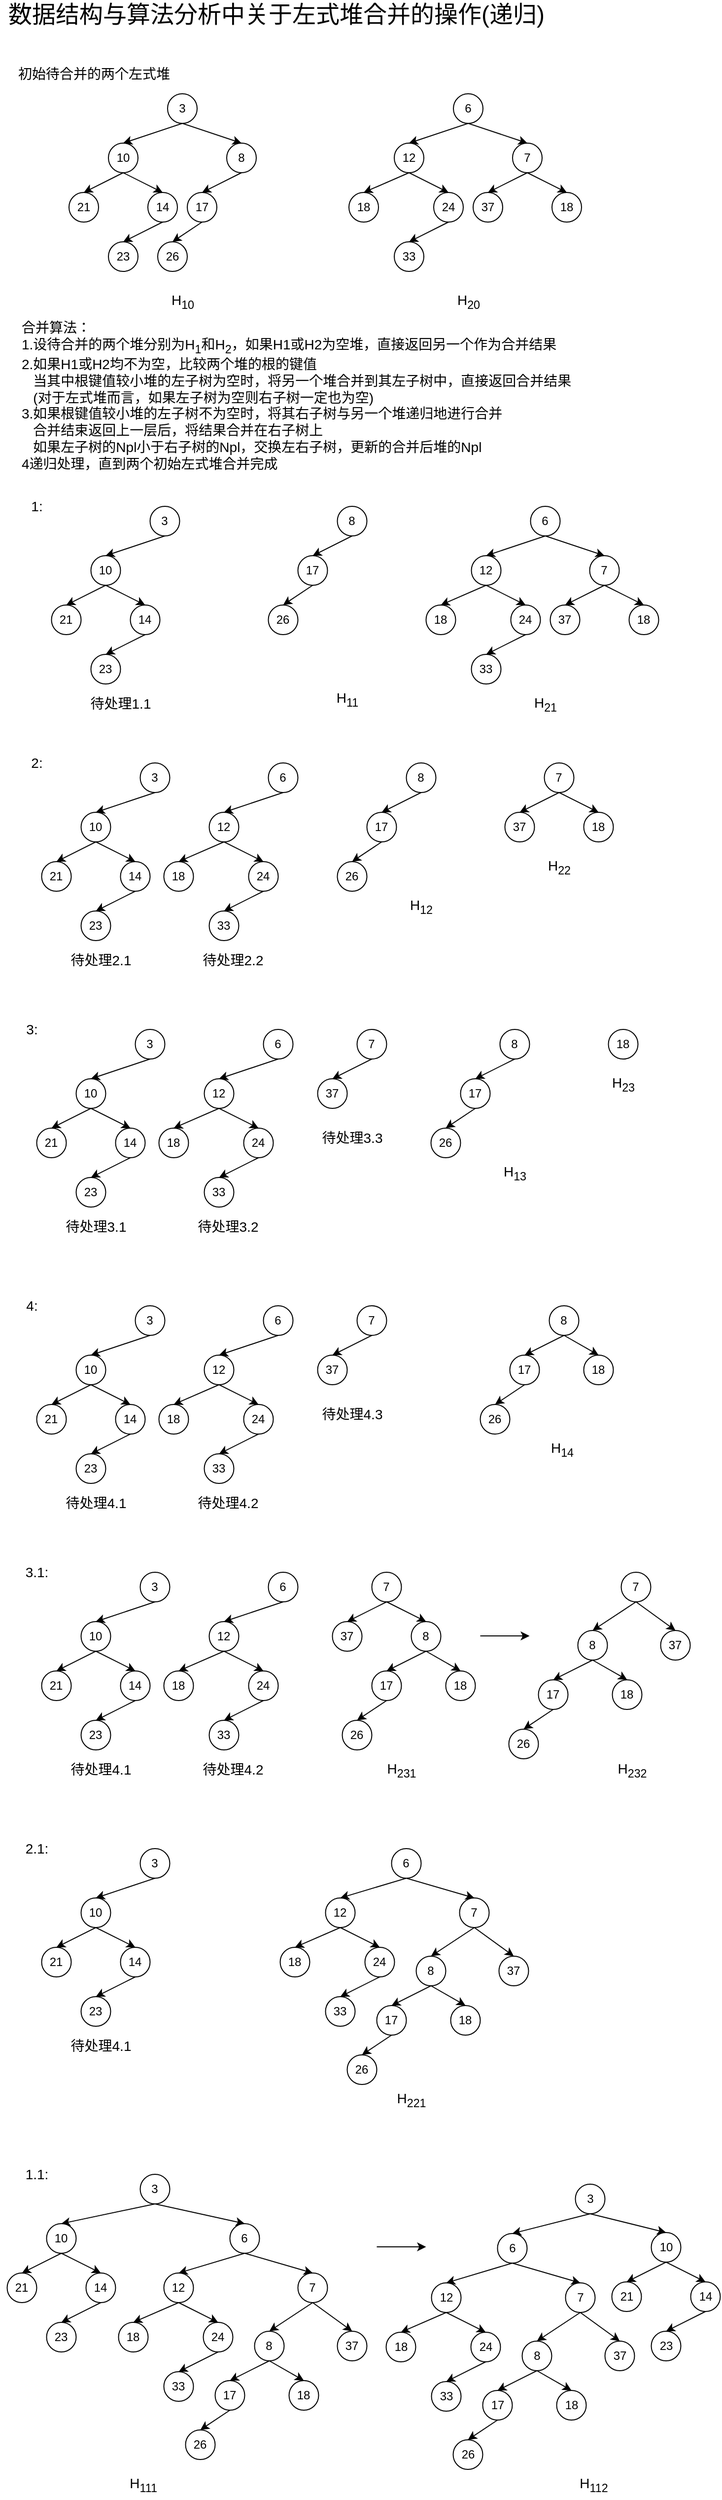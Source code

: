 <mxfile>
    <diagram id="YtzCFjeCD79viopKo0ag" name="第 1 页">
        <mxGraphModel dx="1302" dy="1060" grid="0" gridSize="10" guides="1" tooltips="1" connect="1" arrows="1" fold="1" page="1" pageScale="1" pageWidth="827" pageHeight="1169" math="0" shadow="0">
            <root>
                <mxCell id="0"/>
                <mxCell id="1" parent="0"/>
                <mxCell id="2" value="&lt;font style=&quot;font-size: 24px&quot;&gt;数据结构与算法分析中关于左式堆合并的操作(递归)&lt;/font&gt;" style="text;html=1;align=center;verticalAlign=middle;resizable=0;points=[];autosize=1;strokeColor=none;fillColor=none;" vertex="1" parent="1">
                    <mxGeometry x="70" y="90" width="560" height="20" as="geometry"/>
                </mxCell>
                <mxCell id="5" style="edgeStyle=none;html=1;exitX=0.5;exitY=1;exitDx=0;exitDy=0;entryX=0.5;entryY=0;entryDx=0;entryDy=0;" edge="1" parent="1" source="3" target="4">
                    <mxGeometry relative="1" as="geometry"/>
                </mxCell>
                <mxCell id="8" style="edgeStyle=none;html=1;exitX=0.5;exitY=1;exitDx=0;exitDy=0;entryX=0.5;entryY=0;entryDx=0;entryDy=0;" edge="1" parent="1" source="3" target="6">
                    <mxGeometry relative="1" as="geometry"/>
                </mxCell>
                <mxCell id="3" value="3" style="ellipse;whiteSpace=wrap;html=1;aspect=fixed;" vertex="1" parent="1">
                    <mxGeometry x="240" y="180" width="30" height="30" as="geometry"/>
                </mxCell>
                <mxCell id="10" style="edgeStyle=none;html=1;exitX=0.5;exitY=1;exitDx=0;exitDy=0;entryX=0.5;entryY=0;entryDx=0;entryDy=0;" edge="1" parent="1" source="4" target="9">
                    <mxGeometry relative="1" as="geometry"/>
                </mxCell>
                <mxCell id="12" style="edgeStyle=none;html=1;exitX=0.5;exitY=1;exitDx=0;exitDy=0;entryX=0.5;entryY=0;entryDx=0;entryDy=0;" edge="1" parent="1" source="4" target="11">
                    <mxGeometry relative="1" as="geometry"/>
                </mxCell>
                <mxCell id="4" value="10" style="ellipse;whiteSpace=wrap;html=1;aspect=fixed;" vertex="1" parent="1">
                    <mxGeometry x="180" y="230" width="30" height="30" as="geometry"/>
                </mxCell>
                <mxCell id="16" style="edgeStyle=none;html=1;exitX=0.5;exitY=1;exitDx=0;exitDy=0;entryX=0.5;entryY=0;entryDx=0;entryDy=0;" edge="1" parent="1" source="6" target="15">
                    <mxGeometry relative="1" as="geometry"/>
                </mxCell>
                <mxCell id="6" value="8" style="ellipse;whiteSpace=wrap;html=1;aspect=fixed;" vertex="1" parent="1">
                    <mxGeometry x="300" y="230" width="30" height="30" as="geometry"/>
                </mxCell>
                <mxCell id="9" value="21" style="ellipse;whiteSpace=wrap;html=1;aspect=fixed;" vertex="1" parent="1">
                    <mxGeometry x="140" y="280" width="30" height="30" as="geometry"/>
                </mxCell>
                <mxCell id="14" style="edgeStyle=none;html=1;exitX=0.5;exitY=1;exitDx=0;exitDy=0;entryX=0.5;entryY=0;entryDx=0;entryDy=0;" edge="1" parent="1" source="11" target="13">
                    <mxGeometry relative="1" as="geometry"/>
                </mxCell>
                <mxCell id="11" value="14" style="ellipse;whiteSpace=wrap;html=1;aspect=fixed;" vertex="1" parent="1">
                    <mxGeometry x="220" y="280" width="30" height="30" as="geometry"/>
                </mxCell>
                <mxCell id="13" value="23" style="ellipse;whiteSpace=wrap;html=1;aspect=fixed;" vertex="1" parent="1">
                    <mxGeometry x="180" y="330" width="30" height="30" as="geometry"/>
                </mxCell>
                <mxCell id="18" style="edgeStyle=none;html=1;exitX=0.5;exitY=1;exitDx=0;exitDy=0;entryX=0.5;entryY=0;entryDx=0;entryDy=0;" edge="1" parent="1" source="15" target="17">
                    <mxGeometry relative="1" as="geometry"/>
                </mxCell>
                <mxCell id="15" value="17" style="ellipse;whiteSpace=wrap;html=1;aspect=fixed;" vertex="1" parent="1">
                    <mxGeometry x="260" y="280" width="30" height="30" as="geometry"/>
                </mxCell>
                <mxCell id="17" value="26" style="ellipse;whiteSpace=wrap;html=1;aspect=fixed;" vertex="1" parent="1">
                    <mxGeometry x="230" y="330" width="30" height="30" as="geometry"/>
                </mxCell>
                <mxCell id="28" style="edgeStyle=none;html=1;exitX=0.5;exitY=1;exitDx=0;exitDy=0;entryX=0.5;entryY=0;entryDx=0;entryDy=0;" edge="1" parent="1" source="19" target="27">
                    <mxGeometry relative="1" as="geometry"/>
                </mxCell>
                <mxCell id="29" style="edgeStyle=none;html=1;exitX=0.5;exitY=1;exitDx=0;exitDy=0;entryX=0.5;entryY=0;entryDx=0;entryDy=0;" edge="1" parent="1" source="19" target="26">
                    <mxGeometry relative="1" as="geometry"/>
                </mxCell>
                <mxCell id="19" value="6" style="ellipse;whiteSpace=wrap;html=1;aspect=fixed;" vertex="1" parent="1">
                    <mxGeometry x="530" y="180" width="30" height="30" as="geometry"/>
                </mxCell>
                <mxCell id="21" value="33" style="ellipse;whiteSpace=wrap;html=1;aspect=fixed;" vertex="1" parent="1">
                    <mxGeometry x="470" y="330" width="30" height="30" as="geometry"/>
                </mxCell>
                <mxCell id="22" value="18" style="ellipse;whiteSpace=wrap;html=1;aspect=fixed;" vertex="1" parent="1">
                    <mxGeometry x="630" y="280" width="30" height="30" as="geometry"/>
                </mxCell>
                <mxCell id="23" value="37" style="ellipse;whiteSpace=wrap;html=1;aspect=fixed;" vertex="1" parent="1">
                    <mxGeometry x="550" y="280" width="30" height="30" as="geometry"/>
                </mxCell>
                <mxCell id="36" style="edgeStyle=none;html=1;exitX=0.5;exitY=1;exitDx=0;exitDy=0;entryX=0.5;entryY=0;entryDx=0;entryDy=0;" edge="1" parent="1" source="24" target="21">
                    <mxGeometry relative="1" as="geometry"/>
                </mxCell>
                <mxCell id="24" value="24" style="ellipse;whiteSpace=wrap;html=1;aspect=fixed;" vertex="1" parent="1">
                    <mxGeometry x="510" y="280" width="30" height="30" as="geometry"/>
                </mxCell>
                <mxCell id="25" value="18" style="ellipse;whiteSpace=wrap;html=1;aspect=fixed;" vertex="1" parent="1">
                    <mxGeometry x="424" y="280" width="30" height="30" as="geometry"/>
                </mxCell>
                <mxCell id="34" style="edgeStyle=none;html=1;exitX=0.5;exitY=1;exitDx=0;exitDy=0;entryX=0.5;entryY=0;entryDx=0;entryDy=0;" edge="1" parent="1" source="26" target="23">
                    <mxGeometry relative="1" as="geometry"/>
                </mxCell>
                <mxCell id="35" style="edgeStyle=none;html=1;exitX=0.5;exitY=1;exitDx=0;exitDy=0;entryX=0.5;entryY=0;entryDx=0;entryDy=0;" edge="1" parent="1" source="26" target="22">
                    <mxGeometry relative="1" as="geometry"/>
                </mxCell>
                <mxCell id="26" value="7" style="ellipse;whiteSpace=wrap;html=1;aspect=fixed;" vertex="1" parent="1">
                    <mxGeometry x="590" y="230" width="30" height="30" as="geometry"/>
                </mxCell>
                <mxCell id="31" style="edgeStyle=none;html=1;exitX=0.5;exitY=1;exitDx=0;exitDy=0;entryX=0.5;entryY=0;entryDx=0;entryDy=0;" edge="1" parent="1" source="27" target="25">
                    <mxGeometry relative="1" as="geometry"/>
                </mxCell>
                <mxCell id="33" style="edgeStyle=none;html=1;exitX=0.5;exitY=1;exitDx=0;exitDy=0;entryX=0.5;entryY=0;entryDx=0;entryDy=0;" edge="1" parent="1" source="27" target="24">
                    <mxGeometry relative="1" as="geometry"/>
                </mxCell>
                <mxCell id="27" value="12" style="ellipse;whiteSpace=wrap;html=1;aspect=fixed;" vertex="1" parent="1">
                    <mxGeometry x="470" y="230" width="30" height="30" as="geometry"/>
                </mxCell>
                <mxCell id="37" value="&lt;font style=&quot;font-size: 14px&quot;&gt;初始待合并的两个左式堆&lt;/font&gt;" style="text;html=1;align=center;verticalAlign=middle;resizable=0;points=[];autosize=1;strokeColor=none;fillColor=none;" vertex="1" parent="1">
                    <mxGeometry x="80" y="150" width="170" height="20" as="geometry"/>
                </mxCell>
                <mxCell id="38" value="合并算法：&lt;br&gt;1.设待合并的两个堆分别为H&lt;sub&gt;1&lt;/sub&gt;和H&lt;sub&gt;2&lt;/sub&gt;，如果H1或H2为空堆，直接返回另一个作为合并结果&lt;br&gt;2.如果H1或H2均不为空，比较两个堆的根的键值&lt;br&gt;&amp;nbsp; &amp;nbsp;当其中根键值较小堆的左子树为空时，将另一个堆合并到其左子树中，直接返回合并结果&lt;br&gt;&amp;nbsp; &amp;nbsp;(对于左式堆而言，如果左子树为空则右子树一定也为空)&lt;br&gt;3.如果根键值较小堆的左子树不为空时，将其右子树与另一个堆递归地进行合并&lt;br&gt;&amp;nbsp; &amp;nbsp;合并结束返回上一层后，将结果合并在右子树上&lt;br&gt;&amp;nbsp; &amp;nbsp;如果左子树的Npl小于右子树的Npl，交换左右子树，更新的合并后堆的Npl&lt;br&gt;4递归处理，直到两个初始左式堆合并完成" style="text;html=1;align=left;verticalAlign=middle;resizable=0;points=[];autosize=1;strokeColor=none;fillColor=none;fontSize=14;" vertex="1" parent="1">
                    <mxGeometry x="90.25" y="405" width="568" height="161" as="geometry"/>
                </mxCell>
                <mxCell id="39" value="H&lt;sub&gt;10&lt;/sub&gt;" style="text;html=1;align=center;verticalAlign=middle;resizable=0;points=[];autosize=1;strokeColor=none;fillColor=none;fontSize=14;" vertex="1" parent="1">
                    <mxGeometry x="235" y="375" width="40" height="30" as="geometry"/>
                </mxCell>
                <mxCell id="40" value="H&lt;sub&gt;20&lt;/sub&gt;" style="text;html=1;align=center;verticalAlign=middle;resizable=0;points=[];autosize=1;strokeColor=none;fillColor=none;fontSize=14;" vertex="1" parent="1">
                    <mxGeometry x="525" y="375" width="40" height="30" as="geometry"/>
                </mxCell>
                <mxCell id="41" style="edgeStyle=none;html=1;exitX=0.5;exitY=1;exitDx=0;exitDy=0;entryX=0.5;entryY=0;entryDx=0;entryDy=0;" edge="1" parent="1" source="43" target="46">
                    <mxGeometry relative="1" as="geometry"/>
                </mxCell>
                <mxCell id="43" value="3" style="ellipse;whiteSpace=wrap;html=1;aspect=fixed;" vertex="1" parent="1">
                    <mxGeometry x="222.25" y="598" width="30" height="30" as="geometry"/>
                </mxCell>
                <mxCell id="44" style="edgeStyle=none;html=1;exitX=0.5;exitY=1;exitDx=0;exitDy=0;entryX=0.5;entryY=0;entryDx=0;entryDy=0;" edge="1" parent="1" source="46" target="49">
                    <mxGeometry relative="1" as="geometry"/>
                </mxCell>
                <mxCell id="45" style="edgeStyle=none;html=1;exitX=0.5;exitY=1;exitDx=0;exitDy=0;entryX=0.5;entryY=0;entryDx=0;entryDy=0;" edge="1" parent="1" source="46" target="51">
                    <mxGeometry relative="1" as="geometry"/>
                </mxCell>
                <mxCell id="46" value="10" style="ellipse;whiteSpace=wrap;html=1;aspect=fixed;" vertex="1" parent="1">
                    <mxGeometry x="162.25" y="648" width="30" height="30" as="geometry"/>
                </mxCell>
                <mxCell id="47" style="edgeStyle=none;html=1;exitX=0.5;exitY=1;exitDx=0;exitDy=0;entryX=0.5;entryY=0;entryDx=0;entryDy=0;" edge="1" parent="1" source="48" target="54">
                    <mxGeometry relative="1" as="geometry"/>
                </mxCell>
                <mxCell id="48" value="8" style="ellipse;whiteSpace=wrap;html=1;aspect=fixed;" vertex="1" parent="1">
                    <mxGeometry x="412.25" y="598" width="30" height="30" as="geometry"/>
                </mxCell>
                <mxCell id="49" value="21" style="ellipse;whiteSpace=wrap;html=1;aspect=fixed;" vertex="1" parent="1">
                    <mxGeometry x="122.25" y="698" width="30" height="30" as="geometry"/>
                </mxCell>
                <mxCell id="50" style="edgeStyle=none;html=1;exitX=0.5;exitY=1;exitDx=0;exitDy=0;entryX=0.5;entryY=0;entryDx=0;entryDy=0;" edge="1" parent="1" source="51" target="52">
                    <mxGeometry relative="1" as="geometry"/>
                </mxCell>
                <mxCell id="51" value="14" style="ellipse;whiteSpace=wrap;html=1;aspect=fixed;" vertex="1" parent="1">
                    <mxGeometry x="202.25" y="698" width="30" height="30" as="geometry"/>
                </mxCell>
                <mxCell id="52" value="23" style="ellipse;whiteSpace=wrap;html=1;aspect=fixed;" vertex="1" parent="1">
                    <mxGeometry x="162.25" y="748" width="30" height="30" as="geometry"/>
                </mxCell>
                <mxCell id="53" style="edgeStyle=none;html=1;exitX=0.5;exitY=1;exitDx=0;exitDy=0;entryX=0.5;entryY=0;entryDx=0;entryDy=0;" edge="1" parent="1" source="54" target="55">
                    <mxGeometry relative="1" as="geometry"/>
                </mxCell>
                <mxCell id="54" value="17" style="ellipse;whiteSpace=wrap;html=1;aspect=fixed;" vertex="1" parent="1">
                    <mxGeometry x="372.25" y="648" width="30" height="30" as="geometry"/>
                </mxCell>
                <mxCell id="55" value="26" style="ellipse;whiteSpace=wrap;html=1;aspect=fixed;" vertex="1" parent="1">
                    <mxGeometry x="342.25" y="698" width="30" height="30" as="geometry"/>
                </mxCell>
                <mxCell id="56" style="edgeStyle=none;html=1;exitX=0.5;exitY=1;exitDx=0;exitDy=0;entryX=0.5;entryY=0;entryDx=0;entryDy=0;" edge="1" parent="1" source="58" target="70">
                    <mxGeometry relative="1" as="geometry"/>
                </mxCell>
                <mxCell id="57" style="edgeStyle=none;html=1;exitX=0.5;exitY=1;exitDx=0;exitDy=0;entryX=0.5;entryY=0;entryDx=0;entryDy=0;" edge="1" parent="1" source="58" target="67">
                    <mxGeometry relative="1" as="geometry"/>
                </mxCell>
                <mxCell id="58" value="6" style="ellipse;whiteSpace=wrap;html=1;aspect=fixed;" vertex="1" parent="1">
                    <mxGeometry x="608.25" y="598" width="30" height="30" as="geometry"/>
                </mxCell>
                <mxCell id="59" value="33" style="ellipse;whiteSpace=wrap;html=1;aspect=fixed;" vertex="1" parent="1">
                    <mxGeometry x="548.25" y="748" width="30" height="30" as="geometry"/>
                </mxCell>
                <mxCell id="60" value="18" style="ellipse;whiteSpace=wrap;html=1;aspect=fixed;" vertex="1" parent="1">
                    <mxGeometry x="708.25" y="698" width="30" height="30" as="geometry"/>
                </mxCell>
                <mxCell id="61" value="37" style="ellipse;whiteSpace=wrap;html=1;aspect=fixed;" vertex="1" parent="1">
                    <mxGeometry x="628.25" y="698" width="30" height="30" as="geometry"/>
                </mxCell>
                <mxCell id="62" style="edgeStyle=none;html=1;exitX=0.5;exitY=1;exitDx=0;exitDy=0;entryX=0.5;entryY=0;entryDx=0;entryDy=0;" edge="1" parent="1" source="63" target="59">
                    <mxGeometry relative="1" as="geometry"/>
                </mxCell>
                <mxCell id="63" value="24" style="ellipse;whiteSpace=wrap;html=1;aspect=fixed;" vertex="1" parent="1">
                    <mxGeometry x="588.25" y="698" width="30" height="30" as="geometry"/>
                </mxCell>
                <mxCell id="64" value="18" style="ellipse;whiteSpace=wrap;html=1;aspect=fixed;" vertex="1" parent="1">
                    <mxGeometry x="502.25" y="698" width="30" height="30" as="geometry"/>
                </mxCell>
                <mxCell id="65" style="edgeStyle=none;html=1;exitX=0.5;exitY=1;exitDx=0;exitDy=0;entryX=0.5;entryY=0;entryDx=0;entryDy=0;" edge="1" parent="1" source="67" target="61">
                    <mxGeometry relative="1" as="geometry"/>
                </mxCell>
                <mxCell id="66" style="edgeStyle=none;html=1;exitX=0.5;exitY=1;exitDx=0;exitDy=0;entryX=0.5;entryY=0;entryDx=0;entryDy=0;" edge="1" parent="1" source="67" target="60">
                    <mxGeometry relative="1" as="geometry"/>
                </mxCell>
                <mxCell id="67" value="7" style="ellipse;whiteSpace=wrap;html=1;aspect=fixed;" vertex="1" parent="1">
                    <mxGeometry x="668.25" y="648" width="30" height="30" as="geometry"/>
                </mxCell>
                <mxCell id="68" style="edgeStyle=none;html=1;exitX=0.5;exitY=1;exitDx=0;exitDy=0;entryX=0.5;entryY=0;entryDx=0;entryDy=0;" edge="1" parent="1" source="70" target="64">
                    <mxGeometry relative="1" as="geometry"/>
                </mxCell>
                <mxCell id="69" style="edgeStyle=none;html=1;exitX=0.5;exitY=1;exitDx=0;exitDy=0;entryX=0.5;entryY=0;entryDx=0;entryDy=0;" edge="1" parent="1" source="70" target="63">
                    <mxGeometry relative="1" as="geometry"/>
                </mxCell>
                <mxCell id="70" value="12" style="ellipse;whiteSpace=wrap;html=1;aspect=fixed;" vertex="1" parent="1">
                    <mxGeometry x="548.25" y="648" width="30" height="30" as="geometry"/>
                </mxCell>
                <mxCell id="71" value="待处理1.1" style="text;html=1;align=center;verticalAlign=middle;resizable=0;points=[];autosize=1;strokeColor=none;fillColor=none;fontSize=14;" vertex="1" parent="1">
                    <mxGeometry x="152.25" y="788" width="80" height="20" as="geometry"/>
                </mxCell>
                <mxCell id="72" value="H&lt;sub&gt;11&lt;/sub&gt;" style="text;html=1;align=center;verticalAlign=middle;resizable=0;points=[];autosize=1;strokeColor=none;fillColor=none;fontSize=14;" vertex="1" parent="1">
                    <mxGeometry x="402.25" y="778" width="40" height="30" as="geometry"/>
                </mxCell>
                <mxCell id="73" value="H&lt;sub&gt;21&lt;/sub&gt;" style="text;html=1;align=center;verticalAlign=middle;resizable=0;points=[];autosize=1;strokeColor=none;fillColor=none;fontSize=14;" vertex="1" parent="1">
                    <mxGeometry x="603.25" y="783" width="40" height="30" as="geometry"/>
                </mxCell>
                <mxCell id="74" value="1:" style="text;html=1;align=center;verticalAlign=middle;resizable=0;points=[];autosize=1;strokeColor=none;fillColor=none;fontSize=14;" vertex="1" parent="1">
                    <mxGeometry x="92.25" y="588" width="30" height="20" as="geometry"/>
                </mxCell>
                <mxCell id="75" value="2:" style="text;html=1;align=center;verticalAlign=middle;resizable=0;points=[];autosize=1;strokeColor=none;fillColor=none;fontSize=14;" vertex="1" parent="1">
                    <mxGeometry x="92.25" y="848" width="30" height="20" as="geometry"/>
                </mxCell>
                <mxCell id="76" style="edgeStyle=none;html=1;exitX=0.5;exitY=1;exitDx=0;exitDy=0;entryX=0.5;entryY=0;entryDx=0;entryDy=0;" edge="1" parent="1" source="77" target="80">
                    <mxGeometry relative="1" as="geometry"/>
                </mxCell>
                <mxCell id="77" value="3" style="ellipse;whiteSpace=wrap;html=1;aspect=fixed;" vertex="1" parent="1">
                    <mxGeometry x="212.25" y="858" width="30" height="30" as="geometry"/>
                </mxCell>
                <mxCell id="78" style="edgeStyle=none;html=1;exitX=0.5;exitY=1;exitDx=0;exitDy=0;entryX=0.5;entryY=0;entryDx=0;entryDy=0;" edge="1" parent="1" source="80" target="81">
                    <mxGeometry relative="1" as="geometry"/>
                </mxCell>
                <mxCell id="79" style="edgeStyle=none;html=1;exitX=0.5;exitY=1;exitDx=0;exitDy=0;entryX=0.5;entryY=0;entryDx=0;entryDy=0;" edge="1" parent="1" source="80" target="83">
                    <mxGeometry relative="1" as="geometry"/>
                </mxCell>
                <mxCell id="80" value="10" style="ellipse;whiteSpace=wrap;html=1;aspect=fixed;" vertex="1" parent="1">
                    <mxGeometry x="152.25" y="908" width="30" height="30" as="geometry"/>
                </mxCell>
                <mxCell id="81" value="21" style="ellipse;whiteSpace=wrap;html=1;aspect=fixed;" vertex="1" parent="1">
                    <mxGeometry x="112.25" y="958" width="30" height="30" as="geometry"/>
                </mxCell>
                <mxCell id="82" style="edgeStyle=none;html=1;exitX=0.5;exitY=1;exitDx=0;exitDy=0;entryX=0.5;entryY=0;entryDx=0;entryDy=0;" edge="1" parent="1" source="83" target="84">
                    <mxGeometry relative="1" as="geometry"/>
                </mxCell>
                <mxCell id="83" value="14" style="ellipse;whiteSpace=wrap;html=1;aspect=fixed;" vertex="1" parent="1">
                    <mxGeometry x="192.25" y="958" width="30" height="30" as="geometry"/>
                </mxCell>
                <mxCell id="84" value="23" style="ellipse;whiteSpace=wrap;html=1;aspect=fixed;" vertex="1" parent="1">
                    <mxGeometry x="152.25" y="1008" width="30" height="30" as="geometry"/>
                </mxCell>
                <mxCell id="85" value="待处理2.1" style="text;html=1;align=center;verticalAlign=middle;resizable=0;points=[];autosize=1;strokeColor=none;fillColor=none;fontSize=14;" vertex="1" parent="1">
                    <mxGeometry x="132.25" y="1048" width="80" height="20" as="geometry"/>
                </mxCell>
                <mxCell id="86" style="edgeStyle=none;html=1;exitX=0.5;exitY=1;exitDx=0;exitDy=0;entryX=0.5;entryY=0;entryDx=0;entryDy=0;" edge="1" parent="1" source="87" target="94">
                    <mxGeometry relative="1" as="geometry"/>
                </mxCell>
                <mxCell id="87" value="6" style="ellipse;whiteSpace=wrap;html=1;aspect=fixed;" vertex="1" parent="1">
                    <mxGeometry x="342.25" y="858" width="30" height="30" as="geometry"/>
                </mxCell>
                <mxCell id="88" value="33" style="ellipse;whiteSpace=wrap;html=1;aspect=fixed;" vertex="1" parent="1">
                    <mxGeometry x="282.25" y="1008" width="30" height="30" as="geometry"/>
                </mxCell>
                <mxCell id="89" style="edgeStyle=none;html=1;exitX=0.5;exitY=1;exitDx=0;exitDy=0;entryX=0.5;entryY=0;entryDx=0;entryDy=0;" edge="1" parent="1" source="90" target="88">
                    <mxGeometry relative="1" as="geometry"/>
                </mxCell>
                <mxCell id="90" value="24" style="ellipse;whiteSpace=wrap;html=1;aspect=fixed;" vertex="1" parent="1">
                    <mxGeometry x="322.25" y="958" width="30" height="30" as="geometry"/>
                </mxCell>
                <mxCell id="91" value="18" style="ellipse;whiteSpace=wrap;html=1;aspect=fixed;" vertex="1" parent="1">
                    <mxGeometry x="236.25" y="958" width="30" height="30" as="geometry"/>
                </mxCell>
                <mxCell id="92" style="edgeStyle=none;html=1;exitX=0.5;exitY=1;exitDx=0;exitDy=0;entryX=0.5;entryY=0;entryDx=0;entryDy=0;" edge="1" parent="1" source="94" target="91">
                    <mxGeometry relative="1" as="geometry"/>
                </mxCell>
                <mxCell id="93" style="edgeStyle=none;html=1;exitX=0.5;exitY=1;exitDx=0;exitDy=0;entryX=0.5;entryY=0;entryDx=0;entryDy=0;" edge="1" parent="1" source="94" target="90">
                    <mxGeometry relative="1" as="geometry"/>
                </mxCell>
                <mxCell id="94" value="12" style="ellipse;whiteSpace=wrap;html=1;aspect=fixed;" vertex="1" parent="1">
                    <mxGeometry x="282.25" y="908" width="30" height="30" as="geometry"/>
                </mxCell>
                <mxCell id="114" value="待处理2.2" style="text;html=1;align=center;verticalAlign=middle;resizable=0;points=[];autosize=1;strokeColor=none;fillColor=none;fontSize=14;" vertex="1" parent="1">
                    <mxGeometry x="266.25" y="1048" width="80" height="20" as="geometry"/>
                </mxCell>
                <mxCell id="115" style="edgeStyle=none;html=1;exitX=0.5;exitY=1;exitDx=0;exitDy=0;entryX=0.5;entryY=0;entryDx=0;entryDy=0;" edge="1" parent="1" source="116" target="118">
                    <mxGeometry relative="1" as="geometry"/>
                </mxCell>
                <mxCell id="116" value="8" style="ellipse;whiteSpace=wrap;html=1;aspect=fixed;" vertex="1" parent="1">
                    <mxGeometry x="482.25" y="858" width="30" height="30" as="geometry"/>
                </mxCell>
                <mxCell id="117" style="edgeStyle=none;html=1;exitX=0.5;exitY=1;exitDx=0;exitDy=0;entryX=0.5;entryY=0;entryDx=0;entryDy=0;" edge="1" parent="1" source="118" target="119">
                    <mxGeometry relative="1" as="geometry"/>
                </mxCell>
                <mxCell id="118" value="17" style="ellipse;whiteSpace=wrap;html=1;aspect=fixed;" vertex="1" parent="1">
                    <mxGeometry x="442.25" y="908" width="30" height="30" as="geometry"/>
                </mxCell>
                <mxCell id="119" value="26" style="ellipse;whiteSpace=wrap;html=1;aspect=fixed;" vertex="1" parent="1">
                    <mxGeometry x="412.25" y="958" width="30" height="30" as="geometry"/>
                </mxCell>
                <mxCell id="120" value="H&lt;sub&gt;12&lt;/sub&gt;" style="text;html=1;align=center;verticalAlign=middle;resizable=0;points=[];autosize=1;strokeColor=none;fillColor=none;fontSize=14;" vertex="1" parent="1">
                    <mxGeometry x="477.25" y="988" width="40" height="30" as="geometry"/>
                </mxCell>
                <mxCell id="121" value="18" style="ellipse;whiteSpace=wrap;html=1;aspect=fixed;" vertex="1" parent="1">
                    <mxGeometry x="662.25" y="908" width="30" height="30" as="geometry"/>
                </mxCell>
                <mxCell id="122" value="37" style="ellipse;whiteSpace=wrap;html=1;aspect=fixed;" vertex="1" parent="1">
                    <mxGeometry x="582.25" y="908" width="30" height="30" as="geometry"/>
                </mxCell>
                <mxCell id="123" style="edgeStyle=none;html=1;exitX=0.5;exitY=1;exitDx=0;exitDy=0;entryX=0.5;entryY=0;entryDx=0;entryDy=0;" edge="1" parent="1" source="125" target="122">
                    <mxGeometry relative="1" as="geometry"/>
                </mxCell>
                <mxCell id="124" style="edgeStyle=none;html=1;exitX=0.5;exitY=1;exitDx=0;exitDy=0;entryX=0.5;entryY=0;entryDx=0;entryDy=0;" edge="1" parent="1" source="125" target="121">
                    <mxGeometry relative="1" as="geometry"/>
                </mxCell>
                <mxCell id="125" value="7" style="ellipse;whiteSpace=wrap;html=1;aspect=fixed;" vertex="1" parent="1">
                    <mxGeometry x="622.25" y="858" width="30" height="30" as="geometry"/>
                </mxCell>
                <mxCell id="126" value="H&lt;sub&gt;22&lt;/sub&gt;" style="text;html=1;align=center;verticalAlign=middle;resizable=0;points=[];autosize=1;strokeColor=none;fillColor=none;fontSize=14;" vertex="1" parent="1">
                    <mxGeometry x="617.25" y="948" width="40" height="30" as="geometry"/>
                </mxCell>
                <mxCell id="127" value="3:" style="text;html=1;align=center;verticalAlign=middle;resizable=0;points=[];autosize=1;strokeColor=none;fillColor=none;fontSize=14;" vertex="1" parent="1">
                    <mxGeometry x="87.25" y="1118" width="30" height="20" as="geometry"/>
                </mxCell>
                <mxCell id="128" style="edgeStyle=none;html=1;exitX=0.5;exitY=1;exitDx=0;exitDy=0;entryX=0.5;entryY=0;entryDx=0;entryDy=0;" edge="1" parent="1" source="129" target="132">
                    <mxGeometry relative="1" as="geometry"/>
                </mxCell>
                <mxCell id="129" value="3" style="ellipse;whiteSpace=wrap;html=1;aspect=fixed;" vertex="1" parent="1">
                    <mxGeometry x="207.25" y="1128" width="30" height="30" as="geometry"/>
                </mxCell>
                <mxCell id="130" style="edgeStyle=none;html=1;exitX=0.5;exitY=1;exitDx=0;exitDy=0;entryX=0.5;entryY=0;entryDx=0;entryDy=0;" edge="1" parent="1" source="132" target="133">
                    <mxGeometry relative="1" as="geometry"/>
                </mxCell>
                <mxCell id="131" style="edgeStyle=none;html=1;exitX=0.5;exitY=1;exitDx=0;exitDy=0;entryX=0.5;entryY=0;entryDx=0;entryDy=0;" edge="1" parent="1" source="132" target="135">
                    <mxGeometry relative="1" as="geometry"/>
                </mxCell>
                <mxCell id="132" value="10" style="ellipse;whiteSpace=wrap;html=1;aspect=fixed;" vertex="1" parent="1">
                    <mxGeometry x="147.25" y="1178" width="30" height="30" as="geometry"/>
                </mxCell>
                <mxCell id="133" value="21" style="ellipse;whiteSpace=wrap;html=1;aspect=fixed;" vertex="1" parent="1">
                    <mxGeometry x="107.25" y="1228" width="30" height="30" as="geometry"/>
                </mxCell>
                <mxCell id="134" style="edgeStyle=none;html=1;exitX=0.5;exitY=1;exitDx=0;exitDy=0;entryX=0.5;entryY=0;entryDx=0;entryDy=0;" edge="1" parent="1" source="135" target="136">
                    <mxGeometry relative="1" as="geometry"/>
                </mxCell>
                <mxCell id="135" value="14" style="ellipse;whiteSpace=wrap;html=1;aspect=fixed;" vertex="1" parent="1">
                    <mxGeometry x="187.25" y="1228" width="30" height="30" as="geometry"/>
                </mxCell>
                <mxCell id="136" value="23" style="ellipse;whiteSpace=wrap;html=1;aspect=fixed;" vertex="1" parent="1">
                    <mxGeometry x="147.25" y="1278" width="30" height="30" as="geometry"/>
                </mxCell>
                <mxCell id="137" value="待处理3.1" style="text;html=1;align=center;verticalAlign=middle;resizable=0;points=[];autosize=1;strokeColor=none;fillColor=none;fontSize=14;" vertex="1" parent="1">
                    <mxGeometry x="127.25" y="1318" width="80" height="20" as="geometry"/>
                </mxCell>
                <mxCell id="138" style="edgeStyle=none;html=1;exitX=0.5;exitY=1;exitDx=0;exitDy=0;entryX=0.5;entryY=0;entryDx=0;entryDy=0;" edge="1" parent="1" source="139" target="146">
                    <mxGeometry relative="1" as="geometry"/>
                </mxCell>
                <mxCell id="139" value="6" style="ellipse;whiteSpace=wrap;html=1;aspect=fixed;" vertex="1" parent="1">
                    <mxGeometry x="337.25" y="1128" width="30" height="30" as="geometry"/>
                </mxCell>
                <mxCell id="140" value="33" style="ellipse;whiteSpace=wrap;html=1;aspect=fixed;" vertex="1" parent="1">
                    <mxGeometry x="277.25" y="1278" width="30" height="30" as="geometry"/>
                </mxCell>
                <mxCell id="141" style="edgeStyle=none;html=1;exitX=0.5;exitY=1;exitDx=0;exitDy=0;entryX=0.5;entryY=0;entryDx=0;entryDy=0;" edge="1" parent="1" source="142" target="140">
                    <mxGeometry relative="1" as="geometry"/>
                </mxCell>
                <mxCell id="142" value="24" style="ellipse;whiteSpace=wrap;html=1;aspect=fixed;" vertex="1" parent="1">
                    <mxGeometry x="317.25" y="1228" width="30" height="30" as="geometry"/>
                </mxCell>
                <mxCell id="143" value="18" style="ellipse;whiteSpace=wrap;html=1;aspect=fixed;" vertex="1" parent="1">
                    <mxGeometry x="231.25" y="1228" width="30" height="30" as="geometry"/>
                </mxCell>
                <mxCell id="144" style="edgeStyle=none;html=1;exitX=0.5;exitY=1;exitDx=0;exitDy=0;entryX=0.5;entryY=0;entryDx=0;entryDy=0;" edge="1" parent="1" source="146" target="143">
                    <mxGeometry relative="1" as="geometry"/>
                </mxCell>
                <mxCell id="145" style="edgeStyle=none;html=1;exitX=0.5;exitY=1;exitDx=0;exitDy=0;entryX=0.5;entryY=0;entryDx=0;entryDy=0;" edge="1" parent="1" source="146" target="142">
                    <mxGeometry relative="1" as="geometry"/>
                </mxCell>
                <mxCell id="146" value="12" style="ellipse;whiteSpace=wrap;html=1;aspect=fixed;" vertex="1" parent="1">
                    <mxGeometry x="277.25" y="1178" width="30" height="30" as="geometry"/>
                </mxCell>
                <mxCell id="147" value="待处理3.2" style="text;html=1;align=center;verticalAlign=middle;resizable=0;points=[];autosize=1;strokeColor=none;fillColor=none;fontSize=14;" vertex="1" parent="1">
                    <mxGeometry x="261.25" y="1318" width="80" height="20" as="geometry"/>
                </mxCell>
                <mxCell id="148" style="edgeStyle=none;html=1;exitX=0.5;exitY=1;exitDx=0;exitDy=0;entryX=0.5;entryY=0;entryDx=0;entryDy=0;" edge="1" parent="1" source="149" target="151">
                    <mxGeometry relative="1" as="geometry"/>
                </mxCell>
                <mxCell id="149" value="8" style="ellipse;whiteSpace=wrap;html=1;aspect=fixed;" vertex="1" parent="1">
                    <mxGeometry x="577.25" y="1128" width="30" height="30" as="geometry"/>
                </mxCell>
                <mxCell id="150" style="edgeStyle=none;html=1;exitX=0.5;exitY=1;exitDx=0;exitDy=0;entryX=0.5;entryY=0;entryDx=0;entryDy=0;" edge="1" parent="1" source="151" target="152">
                    <mxGeometry relative="1" as="geometry"/>
                </mxCell>
                <mxCell id="151" value="17" style="ellipse;whiteSpace=wrap;html=1;aspect=fixed;" vertex="1" parent="1">
                    <mxGeometry x="537.25" y="1178" width="30" height="30" as="geometry"/>
                </mxCell>
                <mxCell id="152" value="26" style="ellipse;whiteSpace=wrap;html=1;aspect=fixed;" vertex="1" parent="1">
                    <mxGeometry x="507.25" y="1228" width="30" height="30" as="geometry"/>
                </mxCell>
                <mxCell id="153" value="H&lt;sub&gt;13&lt;/sub&gt;" style="text;html=1;align=center;verticalAlign=middle;resizable=0;points=[];autosize=1;strokeColor=none;fillColor=none;fontSize=14;" vertex="1" parent="1">
                    <mxGeometry x="572.25" y="1258" width="40" height="30" as="geometry"/>
                </mxCell>
                <mxCell id="154" value="18" style="ellipse;whiteSpace=wrap;html=1;aspect=fixed;" vertex="1" parent="1">
                    <mxGeometry x="687.25" y="1128" width="30" height="30" as="geometry"/>
                </mxCell>
                <mxCell id="155" value="37" style="ellipse;whiteSpace=wrap;html=1;aspect=fixed;" vertex="1" parent="1">
                    <mxGeometry x="392.25" y="1178" width="30" height="30" as="geometry"/>
                </mxCell>
                <mxCell id="156" style="edgeStyle=none;html=1;exitX=0.5;exitY=1;exitDx=0;exitDy=0;entryX=0.5;entryY=0;entryDx=0;entryDy=0;" edge="1" parent="1" source="158" target="155">
                    <mxGeometry relative="1" as="geometry"/>
                </mxCell>
                <mxCell id="158" value="7" style="ellipse;whiteSpace=wrap;html=1;aspect=fixed;" vertex="1" parent="1">
                    <mxGeometry x="432.25" y="1128" width="30" height="30" as="geometry"/>
                </mxCell>
                <mxCell id="159" value="H&lt;sub&gt;23&lt;/sub&gt;" style="text;html=1;align=center;verticalAlign=middle;resizable=0;points=[];autosize=1;strokeColor=none;fillColor=none;fontSize=14;" vertex="1" parent="1">
                    <mxGeometry x="682.25" y="1168" width="40" height="30" as="geometry"/>
                </mxCell>
                <mxCell id="160" value="待处理3.3" style="text;html=1;align=center;verticalAlign=middle;resizable=0;points=[];autosize=1;strokeColor=none;fillColor=none;fontSize=14;" vertex="1" parent="1">
                    <mxGeometry x="387.25" y="1228" width="80" height="20" as="geometry"/>
                </mxCell>
                <mxCell id="170" value="4:" style="text;html=1;align=center;verticalAlign=middle;resizable=0;points=[];autosize=1;strokeColor=none;fillColor=none;fontSize=14;" vertex="1" parent="1">
                    <mxGeometry x="87.25" y="1398" width="30" height="20" as="geometry"/>
                </mxCell>
                <mxCell id="171" style="edgeStyle=none;html=1;exitX=0.5;exitY=1;exitDx=0;exitDy=0;entryX=0.5;entryY=0;entryDx=0;entryDy=0;" edge="1" parent="1" source="172" target="175">
                    <mxGeometry relative="1" as="geometry"/>
                </mxCell>
                <mxCell id="172" value="3" style="ellipse;whiteSpace=wrap;html=1;aspect=fixed;" vertex="1" parent="1">
                    <mxGeometry x="207.25" y="1408" width="30" height="30" as="geometry"/>
                </mxCell>
                <mxCell id="173" style="edgeStyle=none;html=1;exitX=0.5;exitY=1;exitDx=0;exitDy=0;entryX=0.5;entryY=0;entryDx=0;entryDy=0;" edge="1" parent="1" source="175" target="176">
                    <mxGeometry relative="1" as="geometry"/>
                </mxCell>
                <mxCell id="174" style="edgeStyle=none;html=1;exitX=0.5;exitY=1;exitDx=0;exitDy=0;entryX=0.5;entryY=0;entryDx=0;entryDy=0;" edge="1" parent="1" source="175" target="178">
                    <mxGeometry relative="1" as="geometry"/>
                </mxCell>
                <mxCell id="175" value="10" style="ellipse;whiteSpace=wrap;html=1;aspect=fixed;" vertex="1" parent="1">
                    <mxGeometry x="147.25" y="1458" width="30" height="30" as="geometry"/>
                </mxCell>
                <mxCell id="176" value="21" style="ellipse;whiteSpace=wrap;html=1;aspect=fixed;" vertex="1" parent="1">
                    <mxGeometry x="107.25" y="1508" width="30" height="30" as="geometry"/>
                </mxCell>
                <mxCell id="177" style="edgeStyle=none;html=1;exitX=0.5;exitY=1;exitDx=0;exitDy=0;entryX=0.5;entryY=0;entryDx=0;entryDy=0;" edge="1" parent="1" source="178" target="179">
                    <mxGeometry relative="1" as="geometry"/>
                </mxCell>
                <mxCell id="178" value="14" style="ellipse;whiteSpace=wrap;html=1;aspect=fixed;" vertex="1" parent="1">
                    <mxGeometry x="187.25" y="1508" width="30" height="30" as="geometry"/>
                </mxCell>
                <mxCell id="179" value="23" style="ellipse;whiteSpace=wrap;html=1;aspect=fixed;" vertex="1" parent="1">
                    <mxGeometry x="147.25" y="1558" width="30" height="30" as="geometry"/>
                </mxCell>
                <mxCell id="180" value="待处理4.1" style="text;html=1;align=center;verticalAlign=middle;resizable=0;points=[];autosize=1;strokeColor=none;fillColor=none;fontSize=14;" vertex="1" parent="1">
                    <mxGeometry x="127.25" y="1598" width="80" height="20" as="geometry"/>
                </mxCell>
                <mxCell id="181" style="edgeStyle=none;html=1;exitX=0.5;exitY=1;exitDx=0;exitDy=0;entryX=0.5;entryY=0;entryDx=0;entryDy=0;" edge="1" parent="1" source="182" target="189">
                    <mxGeometry relative="1" as="geometry"/>
                </mxCell>
                <mxCell id="182" value="6" style="ellipse;whiteSpace=wrap;html=1;aspect=fixed;" vertex="1" parent="1">
                    <mxGeometry x="337.25" y="1408" width="30" height="30" as="geometry"/>
                </mxCell>
                <mxCell id="183" value="33" style="ellipse;whiteSpace=wrap;html=1;aspect=fixed;" vertex="1" parent="1">
                    <mxGeometry x="277.25" y="1558" width="30" height="30" as="geometry"/>
                </mxCell>
                <mxCell id="184" style="edgeStyle=none;html=1;exitX=0.5;exitY=1;exitDx=0;exitDy=0;entryX=0.5;entryY=0;entryDx=0;entryDy=0;" edge="1" parent="1" source="185" target="183">
                    <mxGeometry relative="1" as="geometry"/>
                </mxCell>
                <mxCell id="185" value="24" style="ellipse;whiteSpace=wrap;html=1;aspect=fixed;" vertex="1" parent="1">
                    <mxGeometry x="317.25" y="1508" width="30" height="30" as="geometry"/>
                </mxCell>
                <mxCell id="186" value="18" style="ellipse;whiteSpace=wrap;html=1;aspect=fixed;" vertex="1" parent="1">
                    <mxGeometry x="231.25" y="1508" width="30" height="30" as="geometry"/>
                </mxCell>
                <mxCell id="187" style="edgeStyle=none;html=1;exitX=0.5;exitY=1;exitDx=0;exitDy=0;entryX=0.5;entryY=0;entryDx=0;entryDy=0;" edge="1" parent="1" source="189" target="186">
                    <mxGeometry relative="1" as="geometry"/>
                </mxCell>
                <mxCell id="188" style="edgeStyle=none;html=1;exitX=0.5;exitY=1;exitDx=0;exitDy=0;entryX=0.5;entryY=0;entryDx=0;entryDy=0;" edge="1" parent="1" source="189" target="185">
                    <mxGeometry relative="1" as="geometry"/>
                </mxCell>
                <mxCell id="189" value="12" style="ellipse;whiteSpace=wrap;html=1;aspect=fixed;" vertex="1" parent="1">
                    <mxGeometry x="277.25" y="1458" width="30" height="30" as="geometry"/>
                </mxCell>
                <mxCell id="190" value="待处理4.2" style="text;html=1;align=center;verticalAlign=middle;resizable=0;points=[];autosize=1;strokeColor=none;fillColor=none;fontSize=14;" vertex="1" parent="1">
                    <mxGeometry x="261.25" y="1598" width="80" height="20" as="geometry"/>
                </mxCell>
                <mxCell id="198" value="37" style="ellipse;whiteSpace=wrap;html=1;aspect=fixed;" vertex="1" parent="1">
                    <mxGeometry x="392.25" y="1458" width="30" height="30" as="geometry"/>
                </mxCell>
                <mxCell id="199" style="edgeStyle=none;html=1;exitX=0.5;exitY=1;exitDx=0;exitDy=0;entryX=0.5;entryY=0;entryDx=0;entryDy=0;" edge="1" parent="1" source="200" target="198">
                    <mxGeometry relative="1" as="geometry"/>
                </mxCell>
                <mxCell id="200" value="7" style="ellipse;whiteSpace=wrap;html=1;aspect=fixed;" vertex="1" parent="1">
                    <mxGeometry x="432.25" y="1408" width="30" height="30" as="geometry"/>
                </mxCell>
                <mxCell id="202" value="待处理4.3" style="text;html=1;align=center;verticalAlign=middle;resizable=0;points=[];autosize=1;strokeColor=none;fillColor=none;fontSize=14;" vertex="1" parent="1">
                    <mxGeometry x="387.25" y="1508" width="80" height="20" as="geometry"/>
                </mxCell>
                <mxCell id="204" style="edgeStyle=none;html=1;exitX=0.5;exitY=1;exitDx=0;exitDy=0;entryX=0.5;entryY=0;entryDx=0;entryDy=0;" edge="1" parent="1" source="206" target="208">
                    <mxGeometry relative="1" as="geometry"/>
                </mxCell>
                <mxCell id="205" style="edgeStyle=none;html=1;exitX=0.5;exitY=1;exitDx=0;exitDy=0;entryX=0.5;entryY=0;entryDx=0;entryDy=0;fontSize=14;" edge="1" parent="1" source="206" target="210">
                    <mxGeometry relative="1" as="geometry"/>
                </mxCell>
                <mxCell id="206" value="8" style="ellipse;whiteSpace=wrap;html=1;aspect=fixed;" vertex="1" parent="1">
                    <mxGeometry x="627.25" y="1408" width="30" height="30" as="geometry"/>
                </mxCell>
                <mxCell id="207" style="edgeStyle=none;html=1;exitX=0.5;exitY=1;exitDx=0;exitDy=0;entryX=0.5;entryY=0;entryDx=0;entryDy=0;" edge="1" parent="1" source="208" target="209">
                    <mxGeometry relative="1" as="geometry"/>
                </mxCell>
                <mxCell id="208" value="17" style="ellipse;whiteSpace=wrap;html=1;aspect=fixed;" vertex="1" parent="1">
                    <mxGeometry x="587.25" y="1458" width="30" height="30" as="geometry"/>
                </mxCell>
                <mxCell id="209" value="26" style="ellipse;whiteSpace=wrap;html=1;aspect=fixed;" vertex="1" parent="1">
                    <mxGeometry x="557.25" y="1508" width="30" height="30" as="geometry"/>
                </mxCell>
                <mxCell id="210" value="18" style="ellipse;whiteSpace=wrap;html=1;aspect=fixed;" vertex="1" parent="1">
                    <mxGeometry x="662.25" y="1458" width="30" height="30" as="geometry"/>
                </mxCell>
                <mxCell id="211" value="H&lt;sub&gt;14&lt;/sub&gt;" style="text;html=1;align=center;verticalAlign=middle;resizable=0;points=[];autosize=1;strokeColor=none;fillColor=none;fontSize=14;" vertex="1" parent="1">
                    <mxGeometry x="619.75" y="1538" width="40" height="30" as="geometry"/>
                </mxCell>
                <mxCell id="212" value="3.1:" style="text;html=1;align=center;verticalAlign=middle;resizable=0;points=[];autosize=1;strokeColor=none;fillColor=none;fontSize=14;" vertex="1" parent="1">
                    <mxGeometry x="87.25" y="1668" width="40" height="20" as="geometry"/>
                </mxCell>
                <mxCell id="213" style="edgeStyle=none;html=1;exitX=0.5;exitY=1;exitDx=0;exitDy=0;entryX=0.5;entryY=0;entryDx=0;entryDy=0;" edge="1" parent="1" source="214" target="217">
                    <mxGeometry relative="1" as="geometry"/>
                </mxCell>
                <mxCell id="214" value="3" style="ellipse;whiteSpace=wrap;html=1;aspect=fixed;" vertex="1" parent="1">
                    <mxGeometry x="212.25" y="1678" width="30" height="30" as="geometry"/>
                </mxCell>
                <mxCell id="215" style="edgeStyle=none;html=1;exitX=0.5;exitY=1;exitDx=0;exitDy=0;entryX=0.5;entryY=0;entryDx=0;entryDy=0;" edge="1" parent="1" source="217" target="218">
                    <mxGeometry relative="1" as="geometry"/>
                </mxCell>
                <mxCell id="216" style="edgeStyle=none;html=1;exitX=0.5;exitY=1;exitDx=0;exitDy=0;entryX=0.5;entryY=0;entryDx=0;entryDy=0;" edge="1" parent="1" source="217" target="220">
                    <mxGeometry relative="1" as="geometry"/>
                </mxCell>
                <mxCell id="217" value="10" style="ellipse;whiteSpace=wrap;html=1;aspect=fixed;" vertex="1" parent="1">
                    <mxGeometry x="152.25" y="1728" width="30" height="30" as="geometry"/>
                </mxCell>
                <mxCell id="218" value="21" style="ellipse;whiteSpace=wrap;html=1;aspect=fixed;" vertex="1" parent="1">
                    <mxGeometry x="112.25" y="1778" width="30" height="30" as="geometry"/>
                </mxCell>
                <mxCell id="219" style="edgeStyle=none;html=1;exitX=0.5;exitY=1;exitDx=0;exitDy=0;entryX=0.5;entryY=0;entryDx=0;entryDy=0;" edge="1" parent="1" source="220" target="221">
                    <mxGeometry relative="1" as="geometry"/>
                </mxCell>
                <mxCell id="220" value="14" style="ellipse;whiteSpace=wrap;html=1;aspect=fixed;" vertex="1" parent="1">
                    <mxGeometry x="192.25" y="1778" width="30" height="30" as="geometry"/>
                </mxCell>
                <mxCell id="221" value="23" style="ellipse;whiteSpace=wrap;html=1;aspect=fixed;" vertex="1" parent="1">
                    <mxGeometry x="152.25" y="1828" width="30" height="30" as="geometry"/>
                </mxCell>
                <mxCell id="222" value="待处理4.1" style="text;html=1;align=center;verticalAlign=middle;resizable=0;points=[];autosize=1;strokeColor=none;fillColor=none;fontSize=14;" vertex="1" parent="1">
                    <mxGeometry x="132.25" y="1868" width="80" height="20" as="geometry"/>
                </mxCell>
                <mxCell id="223" style="edgeStyle=none;html=1;exitX=0.5;exitY=1;exitDx=0;exitDy=0;entryX=0.5;entryY=0;entryDx=0;entryDy=0;" edge="1" parent="1" source="224" target="231">
                    <mxGeometry relative="1" as="geometry"/>
                </mxCell>
                <mxCell id="224" value="6" style="ellipse;whiteSpace=wrap;html=1;aspect=fixed;" vertex="1" parent="1">
                    <mxGeometry x="342.25" y="1678" width="30" height="30" as="geometry"/>
                </mxCell>
                <mxCell id="225" value="33" style="ellipse;whiteSpace=wrap;html=1;aspect=fixed;" vertex="1" parent="1">
                    <mxGeometry x="282.25" y="1828" width="30" height="30" as="geometry"/>
                </mxCell>
                <mxCell id="226" style="edgeStyle=none;html=1;exitX=0.5;exitY=1;exitDx=0;exitDy=0;entryX=0.5;entryY=0;entryDx=0;entryDy=0;" edge="1" parent="1" source="227" target="225">
                    <mxGeometry relative="1" as="geometry"/>
                </mxCell>
                <mxCell id="227" value="24" style="ellipse;whiteSpace=wrap;html=1;aspect=fixed;" vertex="1" parent="1">
                    <mxGeometry x="322.25" y="1778" width="30" height="30" as="geometry"/>
                </mxCell>
                <mxCell id="228" value="18" style="ellipse;whiteSpace=wrap;html=1;aspect=fixed;" vertex="1" parent="1">
                    <mxGeometry x="236.25" y="1778" width="30" height="30" as="geometry"/>
                </mxCell>
                <mxCell id="229" style="edgeStyle=none;html=1;exitX=0.5;exitY=1;exitDx=0;exitDy=0;entryX=0.5;entryY=0;entryDx=0;entryDy=0;" edge="1" parent="1" source="231" target="228">
                    <mxGeometry relative="1" as="geometry"/>
                </mxCell>
                <mxCell id="230" style="edgeStyle=none;html=1;exitX=0.5;exitY=1;exitDx=0;exitDy=0;entryX=0.5;entryY=0;entryDx=0;entryDy=0;" edge="1" parent="1" source="231" target="227">
                    <mxGeometry relative="1" as="geometry"/>
                </mxCell>
                <mxCell id="231" value="12" style="ellipse;whiteSpace=wrap;html=1;aspect=fixed;" vertex="1" parent="1">
                    <mxGeometry x="282.25" y="1728" width="30" height="30" as="geometry"/>
                </mxCell>
                <mxCell id="232" value="待处理4.2" style="text;html=1;align=center;verticalAlign=middle;resizable=0;points=[];autosize=1;strokeColor=none;fillColor=none;fontSize=14;" vertex="1" parent="1">
                    <mxGeometry x="266.25" y="1868" width="80" height="20" as="geometry"/>
                </mxCell>
                <mxCell id="233" value="37" style="ellipse;whiteSpace=wrap;html=1;aspect=fixed;" vertex="1" parent="1">
                    <mxGeometry x="407.25" y="1728" width="30" height="30" as="geometry"/>
                </mxCell>
                <mxCell id="234" style="edgeStyle=none;html=1;exitX=0.5;exitY=1;exitDx=0;exitDy=0;entryX=0.5;entryY=0;entryDx=0;entryDy=0;" edge="1" parent="1" source="235" target="233">
                    <mxGeometry relative="1" as="geometry"/>
                </mxCell>
                <mxCell id="245" style="edgeStyle=none;html=1;exitX=0.5;exitY=1;exitDx=0;exitDy=0;entryX=0.5;entryY=0;entryDx=0;entryDy=0;fontSize=14;" edge="1" parent="1" source="235" target="239">
                    <mxGeometry relative="1" as="geometry"/>
                </mxCell>
                <mxCell id="235" value="7" style="ellipse;whiteSpace=wrap;html=1;aspect=fixed;" vertex="1" parent="1">
                    <mxGeometry x="447.25" y="1678" width="30" height="30" as="geometry"/>
                </mxCell>
                <mxCell id="237" style="edgeStyle=none;html=1;exitX=0.5;exitY=1;exitDx=0;exitDy=0;entryX=0.5;entryY=0;entryDx=0;entryDy=0;" edge="1" parent="1" source="239" target="241">
                    <mxGeometry relative="1" as="geometry"/>
                </mxCell>
                <mxCell id="238" style="edgeStyle=none;html=1;exitX=0.5;exitY=1;exitDx=0;exitDy=0;entryX=0.5;entryY=0;entryDx=0;entryDy=0;fontSize=14;" edge="1" parent="1" source="239" target="243">
                    <mxGeometry relative="1" as="geometry"/>
                </mxCell>
                <mxCell id="239" value="8" style="ellipse;whiteSpace=wrap;html=1;aspect=fixed;" vertex="1" parent="1">
                    <mxGeometry x="487.25" y="1728" width="30" height="30" as="geometry"/>
                </mxCell>
                <mxCell id="240" style="edgeStyle=none;html=1;exitX=0.5;exitY=1;exitDx=0;exitDy=0;entryX=0.5;entryY=0;entryDx=0;entryDy=0;" edge="1" parent="1" source="241" target="242">
                    <mxGeometry relative="1" as="geometry"/>
                </mxCell>
                <mxCell id="241" value="17" style="ellipse;whiteSpace=wrap;html=1;aspect=fixed;" vertex="1" parent="1">
                    <mxGeometry x="447.25" y="1778" width="30" height="30" as="geometry"/>
                </mxCell>
                <mxCell id="242" value="26" style="ellipse;whiteSpace=wrap;html=1;aspect=fixed;" vertex="1" parent="1">
                    <mxGeometry x="417.25" y="1828" width="30" height="30" as="geometry"/>
                </mxCell>
                <mxCell id="243" value="18" style="ellipse;whiteSpace=wrap;html=1;aspect=fixed;" vertex="1" parent="1">
                    <mxGeometry x="522.25" y="1778" width="30" height="30" as="geometry"/>
                </mxCell>
                <mxCell id="244" value="H&lt;sub&gt;231&lt;/sub&gt;" style="text;html=1;align=center;verticalAlign=middle;resizable=0;points=[];autosize=1;strokeColor=none;fillColor=none;fontSize=14;" vertex="1" parent="1">
                    <mxGeometry x="452.25" y="1863" width="50" height="30" as="geometry"/>
                </mxCell>
                <mxCell id="246" value="" style="endArrow=classic;html=1;fontSize=14;" edge="1" parent="1">
                    <mxGeometry width="50" height="50" relative="1" as="geometry">
                        <mxPoint x="557.25" y="1742.5" as="sourcePoint"/>
                        <mxPoint x="607.25" y="1742.5" as="targetPoint"/>
                    </mxGeometry>
                </mxCell>
                <mxCell id="248" value="37" style="ellipse;whiteSpace=wrap;html=1;aspect=fixed;" vertex="1" parent="1">
                    <mxGeometry x="740.25" y="1737" width="30" height="30" as="geometry"/>
                </mxCell>
                <mxCell id="249" style="edgeStyle=none;html=1;exitX=0.5;exitY=1;exitDx=0;exitDy=0;entryX=0.5;entryY=0;entryDx=0;entryDy=0;" edge="1" parent="1" source="251" target="248">
                    <mxGeometry relative="1" as="geometry"/>
                </mxCell>
                <mxCell id="250" style="edgeStyle=none;html=1;exitX=0.5;exitY=1;exitDx=0;exitDy=0;entryX=0.5;entryY=0;entryDx=0;entryDy=0;fontSize=14;" edge="1" parent="1" source="251" target="254">
                    <mxGeometry relative="1" as="geometry"/>
                </mxCell>
                <mxCell id="251" value="7" style="ellipse;whiteSpace=wrap;html=1;aspect=fixed;" vertex="1" parent="1">
                    <mxGeometry x="700.25" y="1678" width="30" height="30" as="geometry"/>
                </mxCell>
                <mxCell id="252" style="edgeStyle=none;html=1;exitX=0.5;exitY=1;exitDx=0;exitDy=0;entryX=0.5;entryY=0;entryDx=0;entryDy=0;" edge="1" parent="1" source="254" target="256">
                    <mxGeometry relative="1" as="geometry"/>
                </mxCell>
                <mxCell id="253" style="edgeStyle=none;html=1;exitX=0.5;exitY=1;exitDx=0;exitDy=0;entryX=0.5;entryY=0;entryDx=0;entryDy=0;fontSize=14;" edge="1" parent="1" source="254" target="258">
                    <mxGeometry relative="1" as="geometry"/>
                </mxCell>
                <mxCell id="254" value="8" style="ellipse;whiteSpace=wrap;html=1;aspect=fixed;" vertex="1" parent="1">
                    <mxGeometry x="656.25" y="1737" width="30" height="30" as="geometry"/>
                </mxCell>
                <mxCell id="255" style="edgeStyle=none;html=1;exitX=0.5;exitY=1;exitDx=0;exitDy=0;entryX=0.5;entryY=0;entryDx=0;entryDy=0;" edge="1" parent="1" source="256" target="257">
                    <mxGeometry relative="1" as="geometry"/>
                </mxCell>
                <mxCell id="256" value="17" style="ellipse;whiteSpace=wrap;html=1;aspect=fixed;" vertex="1" parent="1">
                    <mxGeometry x="616.25" y="1787" width="30" height="30" as="geometry"/>
                </mxCell>
                <mxCell id="257" value="26" style="ellipse;whiteSpace=wrap;html=1;aspect=fixed;" vertex="1" parent="1">
                    <mxGeometry x="586.25" y="1837" width="30" height="30" as="geometry"/>
                </mxCell>
                <mxCell id="258" value="18" style="ellipse;whiteSpace=wrap;html=1;aspect=fixed;" vertex="1" parent="1">
                    <mxGeometry x="691.25" y="1787" width="30" height="30" as="geometry"/>
                </mxCell>
                <mxCell id="259" value="H&lt;sub&gt;232&lt;/sub&gt;" style="text;html=1;align=center;verticalAlign=middle;resizable=0;points=[];autosize=1;strokeColor=none;fillColor=none;fontSize=14;" vertex="1" parent="1">
                    <mxGeometry x="686.25" y="1863" width="50" height="30" as="geometry"/>
                </mxCell>
                <mxCell id="260" value="2.1:" style="text;html=1;align=center;verticalAlign=middle;resizable=0;points=[];autosize=1;strokeColor=none;fillColor=none;fontSize=14;" vertex="1" parent="1">
                    <mxGeometry x="87.25" y="1948" width="40" height="20" as="geometry"/>
                </mxCell>
                <mxCell id="261" style="edgeStyle=none;html=1;exitX=0.5;exitY=1;exitDx=0;exitDy=0;entryX=0.5;entryY=0;entryDx=0;entryDy=0;" edge="1" parent="1" source="262" target="265">
                    <mxGeometry relative="1" as="geometry"/>
                </mxCell>
                <mxCell id="262" value="3" style="ellipse;whiteSpace=wrap;html=1;aspect=fixed;" vertex="1" parent="1">
                    <mxGeometry x="212.25" y="1958" width="30" height="30" as="geometry"/>
                </mxCell>
                <mxCell id="263" style="edgeStyle=none;html=1;exitX=0.5;exitY=1;exitDx=0;exitDy=0;entryX=0.5;entryY=0;entryDx=0;entryDy=0;" edge="1" parent="1" source="265" target="266">
                    <mxGeometry relative="1" as="geometry"/>
                </mxCell>
                <mxCell id="264" style="edgeStyle=none;html=1;exitX=0.5;exitY=1;exitDx=0;exitDy=0;entryX=0.5;entryY=0;entryDx=0;entryDy=0;" edge="1" parent="1" source="265" target="268">
                    <mxGeometry relative="1" as="geometry"/>
                </mxCell>
                <mxCell id="265" value="10" style="ellipse;whiteSpace=wrap;html=1;aspect=fixed;" vertex="1" parent="1">
                    <mxGeometry x="152.25" y="2008" width="30" height="30" as="geometry"/>
                </mxCell>
                <mxCell id="266" value="21" style="ellipse;whiteSpace=wrap;html=1;aspect=fixed;" vertex="1" parent="1">
                    <mxGeometry x="112.25" y="2058" width="30" height="30" as="geometry"/>
                </mxCell>
                <mxCell id="267" style="edgeStyle=none;html=1;exitX=0.5;exitY=1;exitDx=0;exitDy=0;entryX=0.5;entryY=0;entryDx=0;entryDy=0;" edge="1" parent="1" source="268" target="269">
                    <mxGeometry relative="1" as="geometry"/>
                </mxCell>
                <mxCell id="268" value="14" style="ellipse;whiteSpace=wrap;html=1;aspect=fixed;" vertex="1" parent="1">
                    <mxGeometry x="192.25" y="2058" width="30" height="30" as="geometry"/>
                </mxCell>
                <mxCell id="269" value="23" style="ellipse;whiteSpace=wrap;html=1;aspect=fixed;" vertex="1" parent="1">
                    <mxGeometry x="152.25" y="2108" width="30" height="30" as="geometry"/>
                </mxCell>
                <mxCell id="270" value="待处理4.1" style="text;html=1;align=center;verticalAlign=middle;resizable=0;points=[];autosize=1;strokeColor=none;fillColor=none;fontSize=14;" vertex="1" parent="1">
                    <mxGeometry x="132.25" y="2148" width="80" height="20" as="geometry"/>
                </mxCell>
                <mxCell id="271" style="edgeStyle=none;html=1;exitX=0.5;exitY=1;exitDx=0;exitDy=0;entryX=0.5;entryY=0;entryDx=0;entryDy=0;" edge="1" parent="1" source="272" target="279">
                    <mxGeometry relative="1" as="geometry"/>
                </mxCell>
                <mxCell id="306" style="edgeStyle=none;html=1;exitX=0.5;exitY=1;exitDx=0;exitDy=0;entryX=0.5;entryY=0;entryDx=0;entryDy=0;fontSize=14;" edge="1" parent="1" source="272" target="297">
                    <mxGeometry relative="1" as="geometry"/>
                </mxCell>
                <mxCell id="272" value="6" style="ellipse;whiteSpace=wrap;html=1;aspect=fixed;" vertex="1" parent="1">
                    <mxGeometry x="467.25" y="1958" width="30" height="30" as="geometry"/>
                </mxCell>
                <mxCell id="273" value="33" style="ellipse;whiteSpace=wrap;html=1;aspect=fixed;" vertex="1" parent="1">
                    <mxGeometry x="400.25" y="2108" width="30" height="30" as="geometry"/>
                </mxCell>
                <mxCell id="274" style="edgeStyle=none;html=1;exitX=0.5;exitY=1;exitDx=0;exitDy=0;entryX=0.5;entryY=0;entryDx=0;entryDy=0;" edge="1" parent="1" source="275" target="273">
                    <mxGeometry relative="1" as="geometry"/>
                </mxCell>
                <mxCell id="275" value="24" style="ellipse;whiteSpace=wrap;html=1;aspect=fixed;" vertex="1" parent="1">
                    <mxGeometry x="440.25" y="2058" width="30" height="30" as="geometry"/>
                </mxCell>
                <mxCell id="276" value="18" style="ellipse;whiteSpace=wrap;html=1;aspect=fixed;" vertex="1" parent="1">
                    <mxGeometry x="354.25" y="2058" width="30" height="30" as="geometry"/>
                </mxCell>
                <mxCell id="277" style="edgeStyle=none;html=1;exitX=0.5;exitY=1;exitDx=0;exitDy=0;entryX=0.5;entryY=0;entryDx=0;entryDy=0;" edge="1" parent="1" source="279" target="276">
                    <mxGeometry relative="1" as="geometry"/>
                </mxCell>
                <mxCell id="278" style="edgeStyle=none;html=1;exitX=0.5;exitY=1;exitDx=0;exitDy=0;entryX=0.5;entryY=0;entryDx=0;entryDy=0;" edge="1" parent="1" source="279" target="275">
                    <mxGeometry relative="1" as="geometry"/>
                </mxCell>
                <mxCell id="279" value="12" style="ellipse;whiteSpace=wrap;html=1;aspect=fixed;" vertex="1" parent="1">
                    <mxGeometry x="400.25" y="2008" width="30" height="30" as="geometry"/>
                </mxCell>
                <mxCell id="294" value="37" style="ellipse;whiteSpace=wrap;html=1;aspect=fixed;" vertex="1" parent="1">
                    <mxGeometry x="576.25" y="2067" width="30" height="30" as="geometry"/>
                </mxCell>
                <mxCell id="295" style="edgeStyle=none;html=1;exitX=0.5;exitY=1;exitDx=0;exitDy=0;entryX=0.5;entryY=0;entryDx=0;entryDy=0;" edge="1" parent="1" source="297" target="294">
                    <mxGeometry relative="1" as="geometry"/>
                </mxCell>
                <mxCell id="296" style="edgeStyle=none;html=1;exitX=0.5;exitY=1;exitDx=0;exitDy=0;entryX=0.5;entryY=0;entryDx=0;entryDy=0;fontSize=14;" edge="1" parent="1" source="297" target="300">
                    <mxGeometry relative="1" as="geometry"/>
                </mxCell>
                <mxCell id="297" value="7" style="ellipse;whiteSpace=wrap;html=1;aspect=fixed;" vertex="1" parent="1">
                    <mxGeometry x="536.25" y="2008" width="30" height="30" as="geometry"/>
                </mxCell>
                <mxCell id="298" style="edgeStyle=none;html=1;exitX=0.5;exitY=1;exitDx=0;exitDy=0;entryX=0.5;entryY=0;entryDx=0;entryDy=0;" edge="1" parent="1" source="300" target="302">
                    <mxGeometry relative="1" as="geometry"/>
                </mxCell>
                <mxCell id="299" style="edgeStyle=none;html=1;exitX=0.5;exitY=1;exitDx=0;exitDy=0;entryX=0.5;entryY=0;entryDx=0;entryDy=0;fontSize=14;" edge="1" parent="1" source="300" target="304">
                    <mxGeometry relative="1" as="geometry"/>
                </mxCell>
                <mxCell id="300" value="8" style="ellipse;whiteSpace=wrap;html=1;aspect=fixed;" vertex="1" parent="1">
                    <mxGeometry x="492.25" y="2067" width="30" height="30" as="geometry"/>
                </mxCell>
                <mxCell id="301" style="edgeStyle=none;html=1;exitX=0.5;exitY=1;exitDx=0;exitDy=0;entryX=0.5;entryY=0;entryDx=0;entryDy=0;" edge="1" parent="1" source="302" target="303">
                    <mxGeometry relative="1" as="geometry"/>
                </mxCell>
                <mxCell id="302" value="17" style="ellipse;whiteSpace=wrap;html=1;aspect=fixed;" vertex="1" parent="1">
                    <mxGeometry x="452.25" y="2117" width="30" height="30" as="geometry"/>
                </mxCell>
                <mxCell id="303" value="26" style="ellipse;whiteSpace=wrap;html=1;aspect=fixed;" vertex="1" parent="1">
                    <mxGeometry x="422.25" y="2167" width="30" height="30" as="geometry"/>
                </mxCell>
                <mxCell id="304" value="18" style="ellipse;whiteSpace=wrap;html=1;aspect=fixed;" vertex="1" parent="1">
                    <mxGeometry x="527.25" y="2117" width="30" height="30" as="geometry"/>
                </mxCell>
                <mxCell id="305" value="H&lt;sub&gt;221&lt;/sub&gt;" style="text;html=1;align=center;verticalAlign=middle;resizable=0;points=[];autosize=1;strokeColor=none;fillColor=none;fontSize=14;" vertex="1" parent="1">
                    <mxGeometry x="462.25" y="2197" width="50" height="30" as="geometry"/>
                </mxCell>
                <mxCell id="307" value="1.1:" style="text;html=1;align=center;verticalAlign=middle;resizable=0;points=[];autosize=1;strokeColor=none;fillColor=none;fontSize=14;" vertex="1" parent="1">
                    <mxGeometry x="87.25" y="2278" width="40" height="20" as="geometry"/>
                </mxCell>
                <mxCell id="308" style="edgeStyle=none;html=1;exitX=0.5;exitY=1;exitDx=0;exitDy=0;entryX=0.5;entryY=0;entryDx=0;entryDy=0;" edge="1" parent="1" source="309" target="312">
                    <mxGeometry relative="1" as="geometry"/>
                </mxCell>
                <mxCell id="340" style="edgeStyle=none;html=1;exitX=0.5;exitY=1;exitDx=0;exitDy=0;entryX=0.5;entryY=0;entryDx=0;entryDy=0;fontSize=14;" edge="1" parent="1" source="309" target="320">
                    <mxGeometry relative="1" as="geometry"/>
                </mxCell>
                <mxCell id="309" value="3" style="ellipse;whiteSpace=wrap;html=1;aspect=fixed;" vertex="1" parent="1">
                    <mxGeometry x="212.25" y="2288" width="30" height="30" as="geometry"/>
                </mxCell>
                <mxCell id="310" style="edgeStyle=none;html=1;exitX=0.5;exitY=1;exitDx=0;exitDy=0;entryX=0.5;entryY=0;entryDx=0;entryDy=0;" edge="1" parent="1" source="312" target="313">
                    <mxGeometry relative="1" as="geometry"/>
                </mxCell>
                <mxCell id="311" style="edgeStyle=none;html=1;exitX=0.5;exitY=1;exitDx=0;exitDy=0;entryX=0.5;entryY=0;entryDx=0;entryDy=0;" edge="1" parent="1" source="312" target="315">
                    <mxGeometry relative="1" as="geometry"/>
                </mxCell>
                <mxCell id="312" value="10" style="ellipse;whiteSpace=wrap;html=1;aspect=fixed;" vertex="1" parent="1">
                    <mxGeometry x="117.25" y="2338" width="30" height="30" as="geometry"/>
                </mxCell>
                <mxCell id="313" value="21" style="ellipse;whiteSpace=wrap;html=1;aspect=fixed;" vertex="1" parent="1">
                    <mxGeometry x="77.25" y="2388" width="30" height="30" as="geometry"/>
                </mxCell>
                <mxCell id="314" style="edgeStyle=none;html=1;exitX=0.5;exitY=1;exitDx=0;exitDy=0;entryX=0.5;entryY=0;entryDx=0;entryDy=0;" edge="1" parent="1" source="315" target="316">
                    <mxGeometry relative="1" as="geometry"/>
                </mxCell>
                <mxCell id="315" value="14" style="ellipse;whiteSpace=wrap;html=1;aspect=fixed;" vertex="1" parent="1">
                    <mxGeometry x="157.25" y="2388" width="30" height="30" as="geometry"/>
                </mxCell>
                <mxCell id="316" value="23" style="ellipse;whiteSpace=wrap;html=1;aspect=fixed;" vertex="1" parent="1">
                    <mxGeometry x="117.25" y="2438" width="30" height="30" as="geometry"/>
                </mxCell>
                <mxCell id="318" style="edgeStyle=none;html=1;exitX=0.5;exitY=1;exitDx=0;exitDy=0;entryX=0.5;entryY=0;entryDx=0;entryDy=0;" edge="1" parent="1" source="320" target="327">
                    <mxGeometry relative="1" as="geometry"/>
                </mxCell>
                <mxCell id="319" style="edgeStyle=none;html=1;exitX=0.5;exitY=1;exitDx=0;exitDy=0;entryX=0.5;entryY=0;entryDx=0;entryDy=0;fontSize=14;" edge="1" parent="1" source="320" target="331">
                    <mxGeometry relative="1" as="geometry"/>
                </mxCell>
                <mxCell id="320" value="6" style="ellipse;whiteSpace=wrap;html=1;aspect=fixed;" vertex="1" parent="1">
                    <mxGeometry x="303.25" y="2338" width="30" height="30" as="geometry"/>
                </mxCell>
                <mxCell id="321" value="33" style="ellipse;whiteSpace=wrap;html=1;aspect=fixed;" vertex="1" parent="1">
                    <mxGeometry x="236.25" y="2488" width="30" height="30" as="geometry"/>
                </mxCell>
                <mxCell id="322" style="edgeStyle=none;html=1;exitX=0.5;exitY=1;exitDx=0;exitDy=0;entryX=0.5;entryY=0;entryDx=0;entryDy=0;" edge="1" parent="1" source="323" target="321">
                    <mxGeometry relative="1" as="geometry"/>
                </mxCell>
                <mxCell id="323" value="24" style="ellipse;whiteSpace=wrap;html=1;aspect=fixed;" vertex="1" parent="1">
                    <mxGeometry x="276.25" y="2438" width="30" height="30" as="geometry"/>
                </mxCell>
                <mxCell id="324" value="18" style="ellipse;whiteSpace=wrap;html=1;aspect=fixed;" vertex="1" parent="1">
                    <mxGeometry x="190.25" y="2438" width="30" height="30" as="geometry"/>
                </mxCell>
                <mxCell id="325" style="edgeStyle=none;html=1;exitX=0.5;exitY=1;exitDx=0;exitDy=0;entryX=0.5;entryY=0;entryDx=0;entryDy=0;" edge="1" parent="1" source="327" target="324">
                    <mxGeometry relative="1" as="geometry"/>
                </mxCell>
                <mxCell id="326" style="edgeStyle=none;html=1;exitX=0.5;exitY=1;exitDx=0;exitDy=0;entryX=0.5;entryY=0;entryDx=0;entryDy=0;" edge="1" parent="1" source="327" target="323">
                    <mxGeometry relative="1" as="geometry"/>
                </mxCell>
                <mxCell id="327" value="12" style="ellipse;whiteSpace=wrap;html=1;aspect=fixed;" vertex="1" parent="1">
                    <mxGeometry x="236.25" y="2388" width="30" height="30" as="geometry"/>
                </mxCell>
                <mxCell id="328" value="37" style="ellipse;whiteSpace=wrap;html=1;aspect=fixed;" vertex="1" parent="1">
                    <mxGeometry x="412.25" y="2447" width="30" height="30" as="geometry"/>
                </mxCell>
                <mxCell id="329" style="edgeStyle=none;html=1;exitX=0.5;exitY=1;exitDx=0;exitDy=0;entryX=0.5;entryY=0;entryDx=0;entryDy=0;" edge="1" parent="1" source="331" target="328">
                    <mxGeometry relative="1" as="geometry"/>
                </mxCell>
                <mxCell id="330" style="edgeStyle=none;html=1;exitX=0.5;exitY=1;exitDx=0;exitDy=0;entryX=0.5;entryY=0;entryDx=0;entryDy=0;fontSize=14;" edge="1" parent="1" source="331" target="334">
                    <mxGeometry relative="1" as="geometry"/>
                </mxCell>
                <mxCell id="331" value="7" style="ellipse;whiteSpace=wrap;html=1;aspect=fixed;" vertex="1" parent="1">
                    <mxGeometry x="372.25" y="2388" width="30" height="30" as="geometry"/>
                </mxCell>
                <mxCell id="332" style="edgeStyle=none;html=1;exitX=0.5;exitY=1;exitDx=0;exitDy=0;entryX=0.5;entryY=0;entryDx=0;entryDy=0;" edge="1" parent="1" source="334" target="336">
                    <mxGeometry relative="1" as="geometry"/>
                </mxCell>
                <mxCell id="333" style="edgeStyle=none;html=1;exitX=0.5;exitY=1;exitDx=0;exitDy=0;entryX=0.5;entryY=0;entryDx=0;entryDy=0;fontSize=14;" edge="1" parent="1" source="334" target="338">
                    <mxGeometry relative="1" as="geometry"/>
                </mxCell>
                <mxCell id="334" value="8" style="ellipse;whiteSpace=wrap;html=1;aspect=fixed;" vertex="1" parent="1">
                    <mxGeometry x="328.25" y="2447" width="30" height="30" as="geometry"/>
                </mxCell>
                <mxCell id="335" style="edgeStyle=none;html=1;exitX=0.5;exitY=1;exitDx=0;exitDy=0;entryX=0.5;entryY=0;entryDx=0;entryDy=0;" edge="1" parent="1" source="336" target="337">
                    <mxGeometry relative="1" as="geometry"/>
                </mxCell>
                <mxCell id="336" value="17" style="ellipse;whiteSpace=wrap;html=1;aspect=fixed;" vertex="1" parent="1">
                    <mxGeometry x="288.25" y="2497" width="30" height="30" as="geometry"/>
                </mxCell>
                <mxCell id="337" value="26" style="ellipse;whiteSpace=wrap;html=1;aspect=fixed;" vertex="1" parent="1">
                    <mxGeometry x="258.25" y="2547" width="30" height="30" as="geometry"/>
                </mxCell>
                <mxCell id="338" value="18" style="ellipse;whiteSpace=wrap;html=1;aspect=fixed;" vertex="1" parent="1">
                    <mxGeometry x="363.25" y="2497" width="30" height="30" as="geometry"/>
                </mxCell>
                <mxCell id="339" value="H&lt;sub&gt;111&lt;/sub&gt;" style="text;html=1;align=center;verticalAlign=middle;resizable=0;points=[];autosize=1;strokeColor=none;fillColor=none;fontSize=14;" vertex="1" parent="1">
                    <mxGeometry x="195.25" y="2587" width="40" height="30" as="geometry"/>
                </mxCell>
                <mxCell id="341" value="" style="endArrow=classic;html=1;fontSize=14;" edge="1" parent="1">
                    <mxGeometry width="50" height="50" relative="1" as="geometry">
                        <mxPoint x="452.25" y="2361.5" as="sourcePoint"/>
                        <mxPoint x="502.25" y="2361.5" as="targetPoint"/>
                    </mxGeometry>
                </mxCell>
                <mxCell id="343" style="edgeStyle=none;html=1;exitX=0.5;exitY=1;exitDx=0;exitDy=0;entryX=0.5;entryY=0;entryDx=0;entryDy=0;" edge="1" parent="1" source="345" target="348">
                    <mxGeometry relative="1" as="geometry"/>
                </mxCell>
                <mxCell id="344" style="edgeStyle=none;html=1;exitX=0.5;exitY=1;exitDx=0;exitDy=0;entryX=0.5;entryY=0;entryDx=0;entryDy=0;fontSize=14;" edge="1" parent="1" source="345" target="355">
                    <mxGeometry relative="1" as="geometry"/>
                </mxCell>
                <mxCell id="345" value="3" style="ellipse;whiteSpace=wrap;html=1;aspect=fixed;" vertex="1" parent="1">
                    <mxGeometry x="653.75" y="2298" width="30" height="30" as="geometry"/>
                </mxCell>
                <mxCell id="346" style="edgeStyle=none;html=1;exitX=0.5;exitY=1;exitDx=0;exitDy=0;entryX=0.5;entryY=0;entryDx=0;entryDy=0;" edge="1" parent="1" source="348" target="349">
                    <mxGeometry relative="1" as="geometry"/>
                </mxCell>
                <mxCell id="347" style="edgeStyle=none;html=1;exitX=0.5;exitY=1;exitDx=0;exitDy=0;entryX=0.5;entryY=0;entryDx=0;entryDy=0;" edge="1" parent="1" source="348" target="351">
                    <mxGeometry relative="1" as="geometry"/>
                </mxCell>
                <mxCell id="348" value="10" style="ellipse;whiteSpace=wrap;html=1;aspect=fixed;" vertex="1" parent="1">
                    <mxGeometry x="730.75" y="2347" width="30" height="30" as="geometry"/>
                </mxCell>
                <mxCell id="349" value="21" style="ellipse;whiteSpace=wrap;html=1;aspect=fixed;" vertex="1" parent="1">
                    <mxGeometry x="690.75" y="2397" width="30" height="30" as="geometry"/>
                </mxCell>
                <mxCell id="350" style="edgeStyle=none;html=1;exitX=0.5;exitY=1;exitDx=0;exitDy=0;entryX=0.5;entryY=0;entryDx=0;entryDy=0;" edge="1" parent="1" source="351" target="352">
                    <mxGeometry relative="1" as="geometry"/>
                </mxCell>
                <mxCell id="351" value="14" style="ellipse;whiteSpace=wrap;html=1;aspect=fixed;" vertex="1" parent="1">
                    <mxGeometry x="770.75" y="2397" width="30" height="30" as="geometry"/>
                </mxCell>
                <mxCell id="352" value="23" style="ellipse;whiteSpace=wrap;html=1;aspect=fixed;" vertex="1" parent="1">
                    <mxGeometry x="730.75" y="2447" width="30" height="30" as="geometry"/>
                </mxCell>
                <mxCell id="353" style="edgeStyle=none;html=1;exitX=0.5;exitY=1;exitDx=0;exitDy=0;entryX=0.5;entryY=0;entryDx=0;entryDy=0;" edge="1" parent="1" source="355" target="362">
                    <mxGeometry relative="1" as="geometry"/>
                </mxCell>
                <mxCell id="354" style="edgeStyle=none;html=1;exitX=0.5;exitY=1;exitDx=0;exitDy=0;entryX=0.5;entryY=0;entryDx=0;entryDy=0;fontSize=14;" edge="1" parent="1" source="355" target="366">
                    <mxGeometry relative="1" as="geometry"/>
                </mxCell>
                <mxCell id="355" value="6" style="ellipse;whiteSpace=wrap;html=1;aspect=fixed;" vertex="1" parent="1">
                    <mxGeometry x="574.75" y="2348" width="30" height="30" as="geometry"/>
                </mxCell>
                <mxCell id="356" value="33" style="ellipse;whiteSpace=wrap;html=1;aspect=fixed;" vertex="1" parent="1">
                    <mxGeometry x="507.75" y="2498" width="30" height="30" as="geometry"/>
                </mxCell>
                <mxCell id="357" style="edgeStyle=none;html=1;exitX=0.5;exitY=1;exitDx=0;exitDy=0;entryX=0.5;entryY=0;entryDx=0;entryDy=0;" edge="1" parent="1" source="358" target="356">
                    <mxGeometry relative="1" as="geometry"/>
                </mxCell>
                <mxCell id="358" value="24" style="ellipse;whiteSpace=wrap;html=1;aspect=fixed;" vertex="1" parent="1">
                    <mxGeometry x="547.75" y="2448" width="30" height="30" as="geometry"/>
                </mxCell>
                <mxCell id="359" value="18" style="ellipse;whiteSpace=wrap;html=1;aspect=fixed;" vertex="1" parent="1">
                    <mxGeometry x="461.75" y="2448" width="30" height="30" as="geometry"/>
                </mxCell>
                <mxCell id="360" style="edgeStyle=none;html=1;exitX=0.5;exitY=1;exitDx=0;exitDy=0;entryX=0.5;entryY=0;entryDx=0;entryDy=0;" edge="1" parent="1" source="362" target="359">
                    <mxGeometry relative="1" as="geometry"/>
                </mxCell>
                <mxCell id="361" style="edgeStyle=none;html=1;exitX=0.5;exitY=1;exitDx=0;exitDy=0;entryX=0.5;entryY=0;entryDx=0;entryDy=0;" edge="1" parent="1" source="362" target="358">
                    <mxGeometry relative="1" as="geometry"/>
                </mxCell>
                <mxCell id="362" value="12" style="ellipse;whiteSpace=wrap;html=1;aspect=fixed;" vertex="1" parent="1">
                    <mxGeometry x="507.75" y="2398" width="30" height="30" as="geometry"/>
                </mxCell>
                <mxCell id="363" value="37" style="ellipse;whiteSpace=wrap;html=1;aspect=fixed;" vertex="1" parent="1">
                    <mxGeometry x="683.75" y="2457" width="30" height="30" as="geometry"/>
                </mxCell>
                <mxCell id="364" style="edgeStyle=none;html=1;exitX=0.5;exitY=1;exitDx=0;exitDy=0;entryX=0.5;entryY=0;entryDx=0;entryDy=0;" edge="1" parent="1" source="366" target="363">
                    <mxGeometry relative="1" as="geometry"/>
                </mxCell>
                <mxCell id="365" style="edgeStyle=none;html=1;exitX=0.5;exitY=1;exitDx=0;exitDy=0;entryX=0.5;entryY=0;entryDx=0;entryDy=0;fontSize=14;" edge="1" parent="1" source="366" target="369">
                    <mxGeometry relative="1" as="geometry"/>
                </mxCell>
                <mxCell id="366" value="7" style="ellipse;whiteSpace=wrap;html=1;aspect=fixed;" vertex="1" parent="1">
                    <mxGeometry x="643.75" y="2398" width="30" height="30" as="geometry"/>
                </mxCell>
                <mxCell id="367" style="edgeStyle=none;html=1;exitX=0.5;exitY=1;exitDx=0;exitDy=0;entryX=0.5;entryY=0;entryDx=0;entryDy=0;" edge="1" parent="1" source="369" target="371">
                    <mxGeometry relative="1" as="geometry"/>
                </mxCell>
                <mxCell id="368" style="edgeStyle=none;html=1;exitX=0.5;exitY=1;exitDx=0;exitDy=0;entryX=0.5;entryY=0;entryDx=0;entryDy=0;fontSize=14;" edge="1" parent="1" source="369" target="373">
                    <mxGeometry relative="1" as="geometry"/>
                </mxCell>
                <mxCell id="369" value="8" style="ellipse;whiteSpace=wrap;html=1;aspect=fixed;" vertex="1" parent="1">
                    <mxGeometry x="599.75" y="2457" width="30" height="30" as="geometry"/>
                </mxCell>
                <mxCell id="370" style="edgeStyle=none;html=1;exitX=0.5;exitY=1;exitDx=0;exitDy=0;entryX=0.5;entryY=0;entryDx=0;entryDy=0;" edge="1" parent="1" source="371" target="372">
                    <mxGeometry relative="1" as="geometry"/>
                </mxCell>
                <mxCell id="371" value="17" style="ellipse;whiteSpace=wrap;html=1;aspect=fixed;" vertex="1" parent="1">
                    <mxGeometry x="559.75" y="2507" width="30" height="30" as="geometry"/>
                </mxCell>
                <mxCell id="372" value="26" style="ellipse;whiteSpace=wrap;html=1;aspect=fixed;" vertex="1" parent="1">
                    <mxGeometry x="529.75" y="2557" width="30" height="30" as="geometry"/>
                </mxCell>
                <mxCell id="373" value="18" style="ellipse;whiteSpace=wrap;html=1;aspect=fixed;" vertex="1" parent="1">
                    <mxGeometry x="634.75" y="2507" width="30" height="30" as="geometry"/>
                </mxCell>
                <mxCell id="376" value="H&lt;sub&gt;112&lt;/sub&gt;" style="text;html=1;align=center;verticalAlign=middle;resizable=0;points=[];autosize=1;strokeColor=none;fillColor=none;fontSize=14;" vertex="1" parent="1">
                    <mxGeometry x="652.25" y="2587" width="40" height="30" as="geometry"/>
                </mxCell>
            </root>
        </mxGraphModel>
    </diagram>
</mxfile>